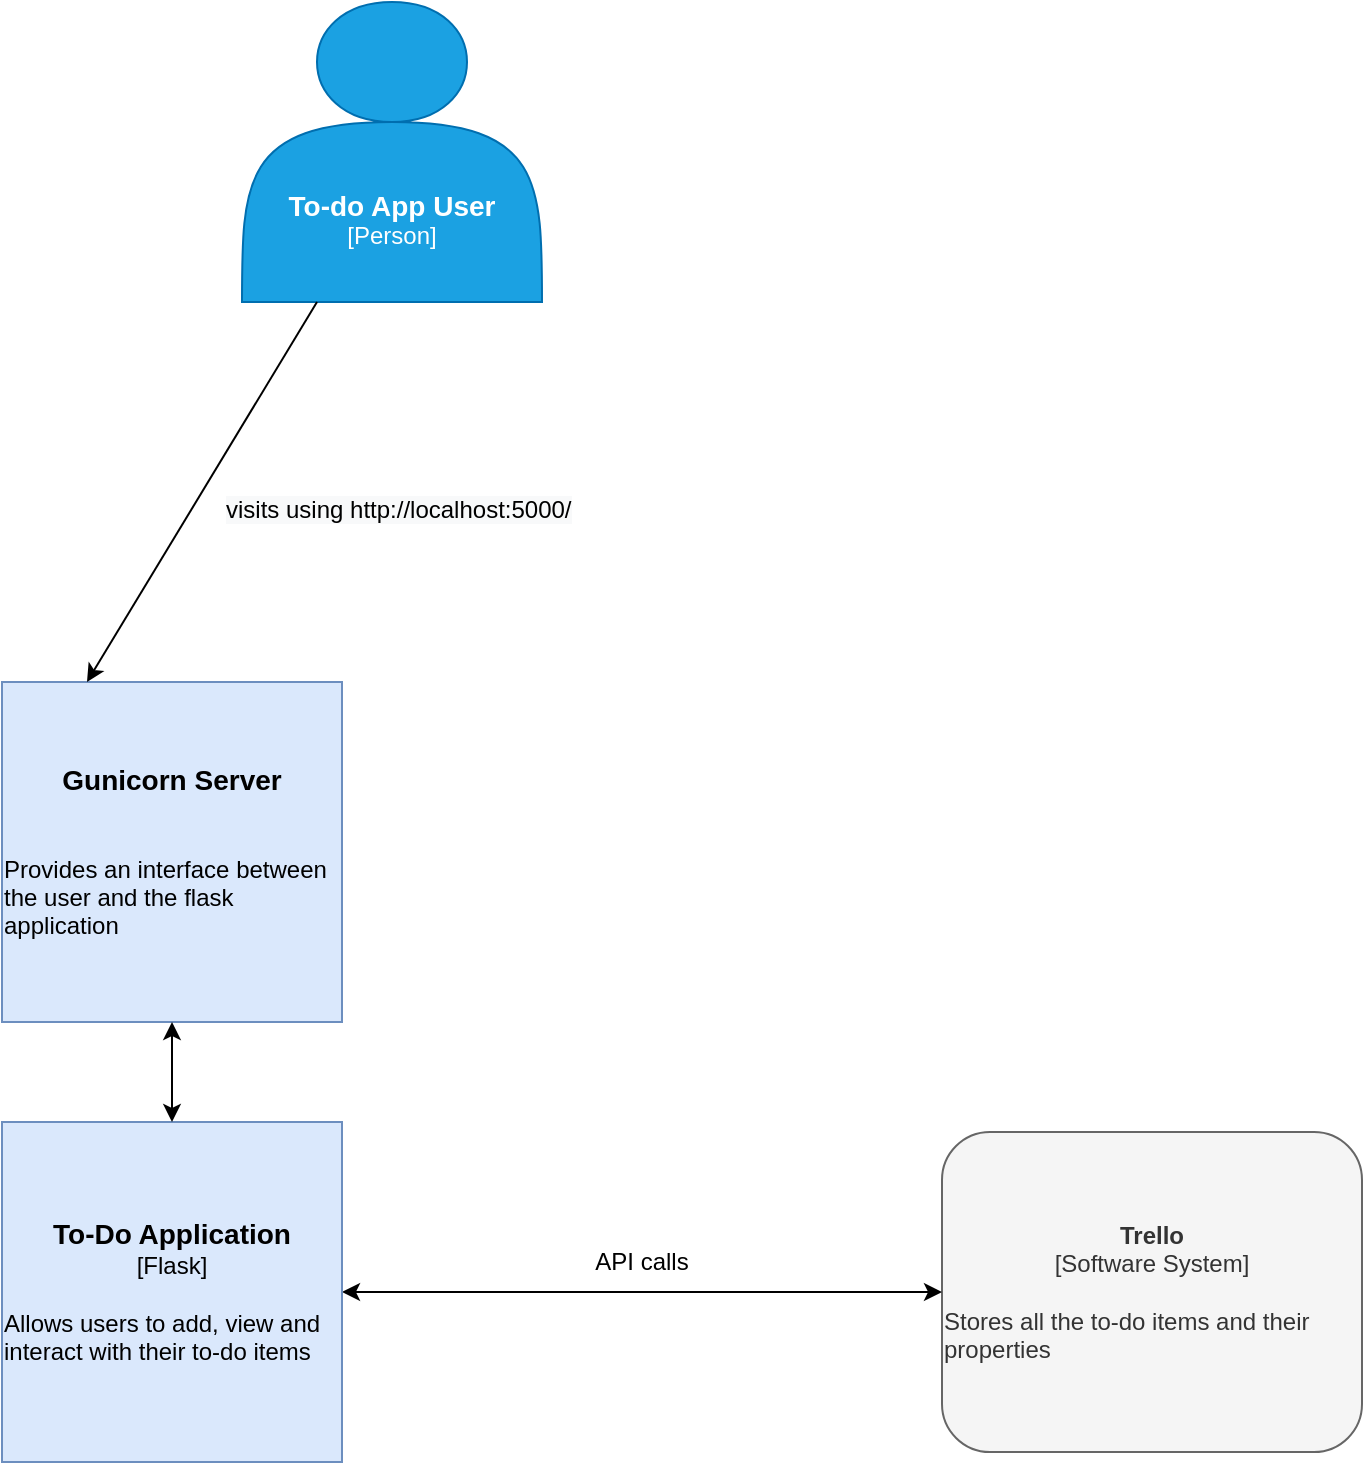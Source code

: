 <mxfile version="15.1.2" type="github">
  <diagram id="9KWlCxBtAJUTy24nz9UL" name="Page-1">
    <mxGraphModel dx="1218" dy="1118" grid="1" gridSize="10" guides="1" tooltips="1" connect="1" arrows="1" fold="1" page="1" pageScale="1" pageWidth="827" pageHeight="1169" math="0" shadow="0">
      <root>
        <mxCell id="0" />
        <mxCell id="1" parent="0" />
        <mxCell id="wKFYN8VRZriTyTdDHUOv-1" value="&lt;b style=&quot;font-size: 14px&quot;&gt;&lt;br&gt;&lt;br&gt;&lt;br&gt;&lt;br&gt;To-do App User&lt;/b&gt;&lt;br&gt;[Person]" style="shape=actor;whiteSpace=wrap;html=1;fillColor=#1ba1e2;strokeColor=#006EAF;fontColor=#ffffff;" parent="1" vertex="1">
          <mxGeometry x="160" y="120" width="150" height="150" as="geometry" />
        </mxCell>
        <mxCell id="wKFYN8VRZriTyTdDHUOv-2" value="&lt;font&gt;&lt;b style=&quot;font-size: 12px&quot;&gt;Trello&lt;/b&gt;&lt;br&gt;[Software System]&lt;br&gt;&lt;br&gt;&lt;div style=&quot;text-align: left&quot;&gt;Stores all the to-do items and their properties&lt;/div&gt;&lt;/font&gt;" style="rounded=1;whiteSpace=wrap;html=1;fillColor=#f5f5f5;strokeColor=#666666;fontColor=#333333;" parent="1" vertex="1">
          <mxGeometry x="510" y="685" width="210" height="160" as="geometry" />
        </mxCell>
        <mxCell id="wKFYN8VRZriTyTdDHUOv-4" value="API calls" style="text;html=1;strokeColor=none;fillColor=none;align=center;verticalAlign=middle;whiteSpace=wrap;rounded=0;" parent="1" vertex="1">
          <mxGeometry x="320" y="740" width="80" height="20" as="geometry" />
        </mxCell>
        <mxCell id="wKFYN8VRZriTyTdDHUOv-7" value="&lt;b&gt;&lt;font style=&quot;font-size: 14px&quot;&gt;Gunicorn Server&lt;br&gt;&lt;/font&gt;&lt;/b&gt;&lt;br&gt;&lt;br&gt;&lt;div style=&quot;text-align: left&quot;&gt;&lt;span&gt;Provides an interface between the user and the flask application&lt;/span&gt;&lt;/div&gt;" style="whiteSpace=wrap;html=1;aspect=fixed;fillColor=#dae8fc;strokeColor=#6c8ebf;" parent="1" vertex="1">
          <mxGeometry x="40" y="460" width="170" height="170" as="geometry" />
        </mxCell>
        <mxCell id="wKFYN8VRZriTyTdDHUOv-19" value="&lt;span style=&quot;color: rgb(0, 0, 0); font-family: helvetica; font-size: 12px; font-style: normal; font-weight: 400; letter-spacing: normal; text-align: center; text-indent: 0px; text-transform: none; word-spacing: 0px; background-color: rgb(248, 249, 250); display: inline; float: none;&quot;&gt;visits using http://localhost:5000/&lt;/span&gt;" style="text;whiteSpace=wrap;html=1;" parent="1" vertex="1">
          <mxGeometry x="150" y="360" width="200" height="30" as="geometry" />
        </mxCell>
        <mxCell id="wKFYN8VRZriTyTdDHUOv-20" value="" style="endArrow=classic;html=1;exitX=0.25;exitY=1;exitDx=0;exitDy=0;entryX=0.25;entryY=0;entryDx=0;entryDy=0;" parent="1" source="wKFYN8VRZriTyTdDHUOv-1" target="wKFYN8VRZriTyTdDHUOv-7" edge="1">
          <mxGeometry width="50" height="50" relative="1" as="geometry">
            <mxPoint x="390" y="580" as="sourcePoint" />
            <mxPoint x="440" y="530" as="targetPoint" />
          </mxGeometry>
        </mxCell>
        <mxCell id="sQ0_-5Xyih97Kk29VXXZ-1" value="" style="endArrow=classic;startArrow=classic;html=1;exitX=1;exitY=0.5;exitDx=0;exitDy=0;entryX=0;entryY=0.5;entryDx=0;entryDy=0;" parent="1" source="apSl3eAkgDJCrOUvFfxd-1" target="wKFYN8VRZriTyTdDHUOv-2" edge="1">
          <mxGeometry width="50" height="50" relative="1" as="geometry">
            <mxPoint x="390" y="590" as="sourcePoint" />
            <mxPoint x="650" y="540" as="targetPoint" />
          </mxGeometry>
        </mxCell>
        <mxCell id="apSl3eAkgDJCrOUvFfxd-1" value="&lt;b&gt;&lt;font style=&quot;font-size: 14px&quot;&gt;To-Do Application&lt;br&gt;&lt;/font&gt;&lt;/b&gt;[Flask]&lt;br&gt;&lt;br&gt;&lt;div style=&quot;text-align: left&quot;&gt;&lt;span&gt;Allows users to add, view and interact with their to-do items&lt;/span&gt;&lt;/div&gt;" style="whiteSpace=wrap;html=1;aspect=fixed;fillColor=#dae8fc;strokeColor=#6c8ebf;" vertex="1" parent="1">
          <mxGeometry x="40" y="680" width="170" height="170" as="geometry" />
        </mxCell>
        <mxCell id="apSl3eAkgDJCrOUvFfxd-3" value="" style="endArrow=classic;startArrow=classic;html=1;exitX=0.5;exitY=0;exitDx=0;exitDy=0;entryX=0.5;entryY=1;entryDx=0;entryDy=0;" edge="1" parent="1" source="apSl3eAkgDJCrOUvFfxd-1" target="wKFYN8VRZriTyTdDHUOv-7">
          <mxGeometry width="50" height="50" relative="1" as="geometry">
            <mxPoint x="400" y="590" as="sourcePoint" />
            <mxPoint x="450" y="540" as="targetPoint" />
          </mxGeometry>
        </mxCell>
      </root>
    </mxGraphModel>
  </diagram>
</mxfile>
